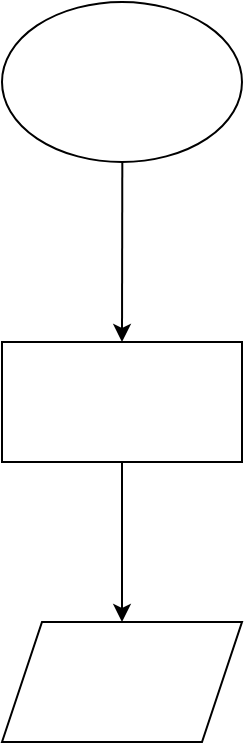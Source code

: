 <mxfile>
    <diagram id="KSYdlgRJFgVmgtnpOei5" name="Page-1">
        <mxGraphModel dx="322" dy="1879" grid="1" gridSize="10" guides="1" tooltips="1" connect="1" arrows="1" fold="1" page="1" pageScale="1" pageWidth="850" pageHeight="1100" math="0" shadow="0">
            <root>
                <mxCell id="0"/>
                <mxCell id="1" parent="0"/>
                <mxCell id="10" value="" style="edgeStyle=none;html=1;" edge="1" parent="1" source="2" target="9">
                    <mxGeometry relative="1" as="geometry"/>
                </mxCell>
                <mxCell id="2" value="" style="ellipse;whiteSpace=wrap;html=1;" vertex="1" parent="1">
                    <mxGeometry x="80" y="-740" width="120" height="80" as="geometry"/>
                </mxCell>
                <mxCell id="12" value="" style="edgeStyle=none;html=1;" edge="1" parent="1" source="9" target="11">
                    <mxGeometry relative="1" as="geometry"/>
                </mxCell>
                <mxCell id="9" value="" style="whiteSpace=wrap;html=1;" vertex="1" parent="1">
                    <mxGeometry x="80" y="-570" width="120" height="60" as="geometry"/>
                </mxCell>
                <mxCell id="11" value="" style="shape=parallelogram;perimeter=parallelogramPerimeter;whiteSpace=wrap;html=1;fixedSize=1;" vertex="1" parent="1">
                    <mxGeometry x="80" y="-430" width="120" height="60" as="geometry"/>
                </mxCell>
            </root>
        </mxGraphModel>
    </diagram>
</mxfile>